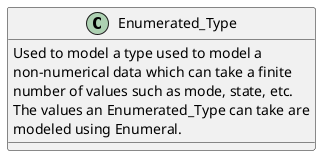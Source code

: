 @startuml

class Enumerated_Type
{
  Used to model a type used to model a
  non-numerical data which can take a finite
  number of values such as mode, state, etc.
  The values an Enumerated_Type can take are
  modeled using Enumeral.
}

@enduml